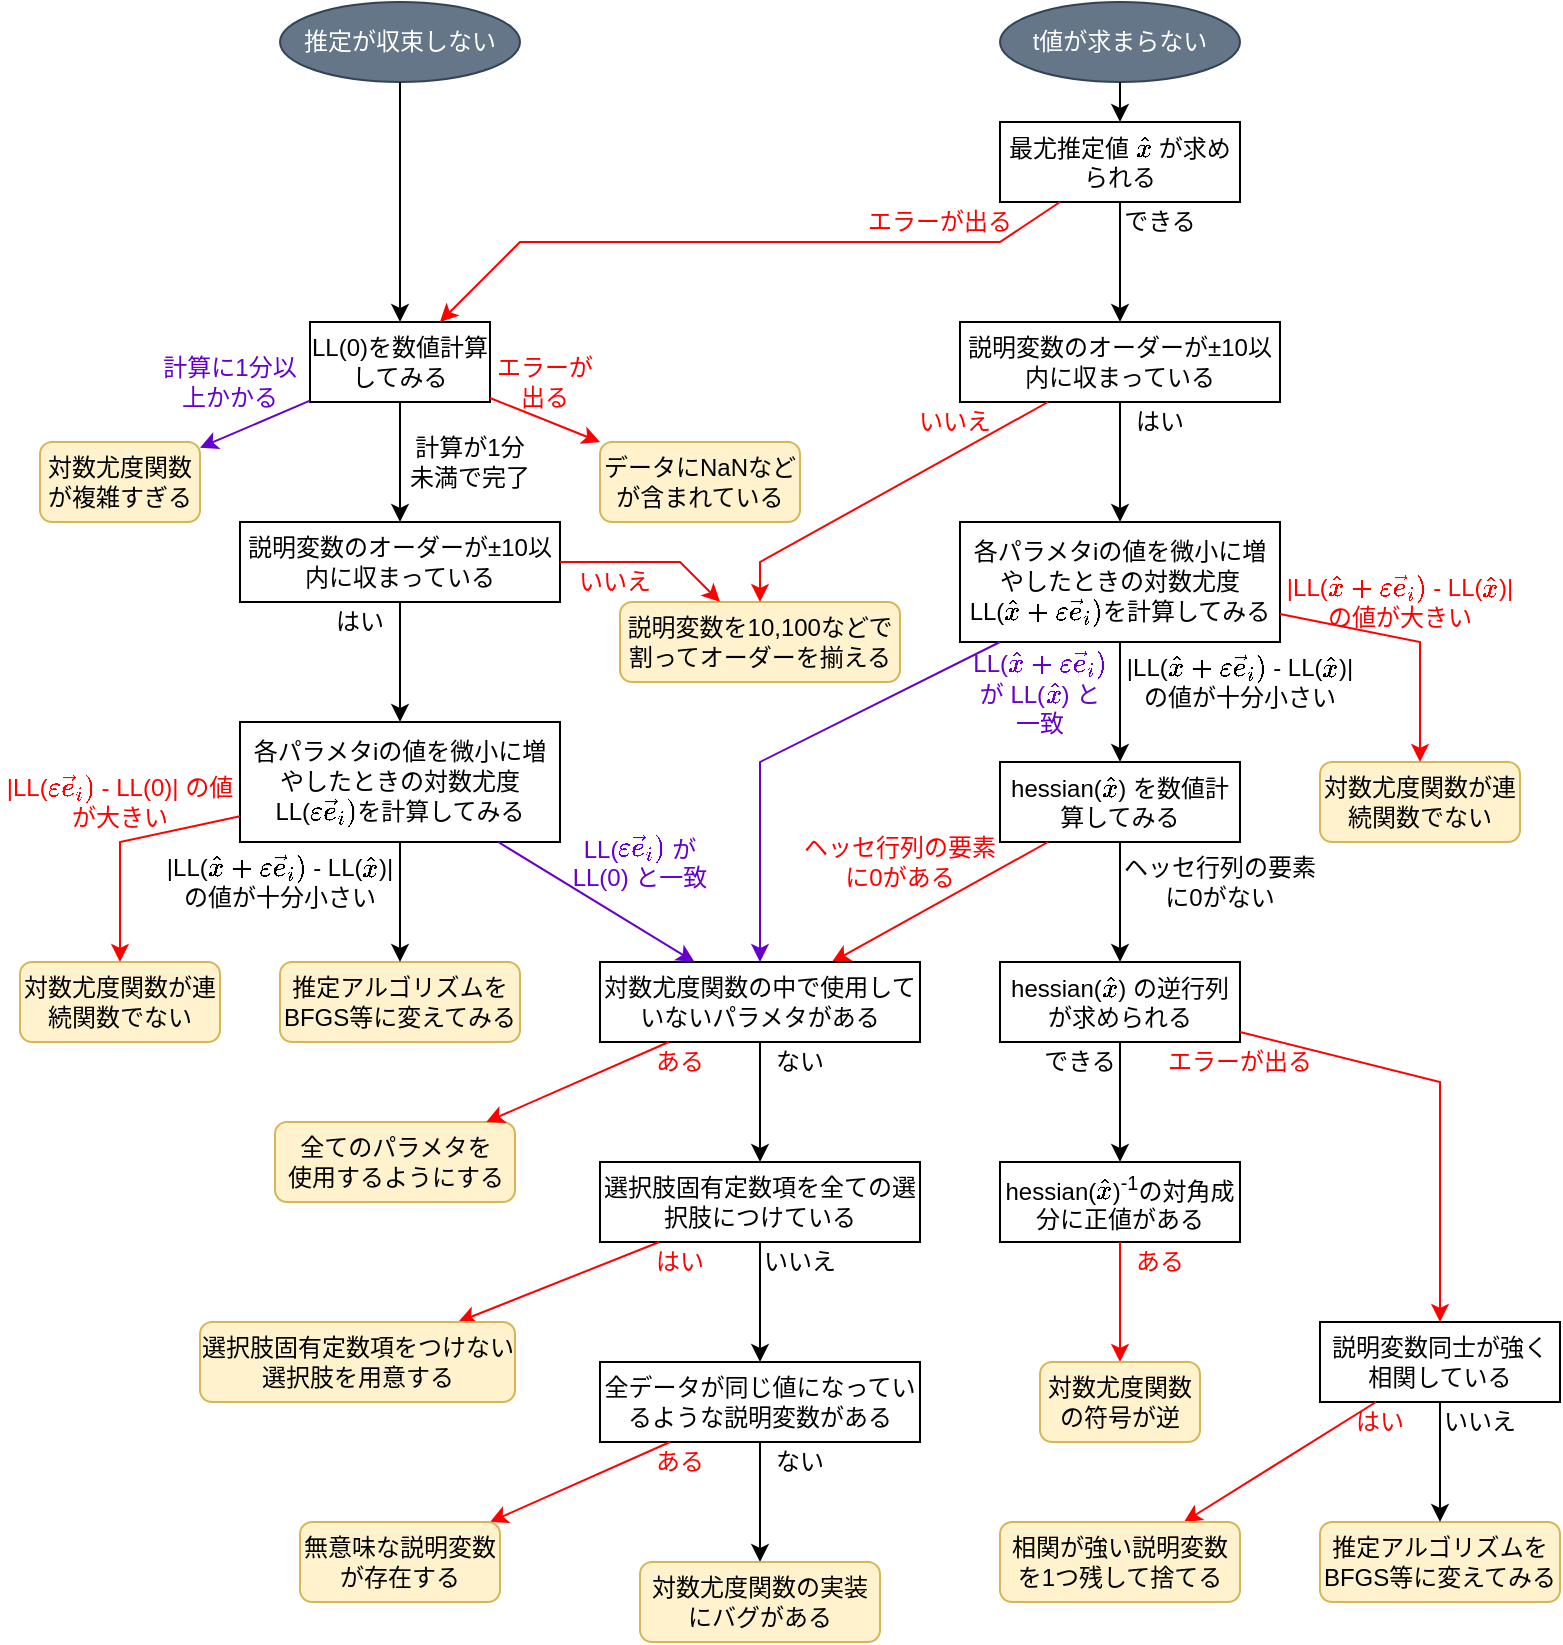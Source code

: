 <mxfile version="24.7.17">
  <diagram name="ページ1" id="csbX1CHgTbPyebrUw03X">
    <mxGraphModel dx="794" dy="511" grid="1" gridSize="10" guides="1" tooltips="1" connect="1" arrows="1" fold="1" page="1" pageScale="1" pageWidth="827" pageHeight="1169" math="1" shadow="0">
      <root>
        <mxCell id="0" />
        <mxCell id="1" parent="0" />
        <mxCell id="wFH1GYGM8m3KtPtm4ay0-4" value="推定が収束しない" style="ellipse;whiteSpace=wrap;html=1;fillColor=#647687;strokeColor=#314354;fontColor=#ffffff;" parent="1" vertex="1">
          <mxGeometry x="160" y="40" width="120" height="40" as="geometry" />
        </mxCell>
        <mxCell id="wFH1GYGM8m3KtPtm4ay0-5" value="t値が求まらない" style="ellipse;whiteSpace=wrap;html=1;fillColor=#647687;strokeColor=#314354;fontColor=#ffffff;" parent="1" vertex="1">
          <mxGeometry x="520" y="40" width="120" height="40" as="geometry" />
        </mxCell>
        <mxCell id="wFH1GYGM8m3KtPtm4ay0-6" value="" style="endArrow=classic;html=1;rounded=0;" parent="1" source="wFH1GYGM8m3KtPtm4ay0-4" target="wFH1GYGM8m3KtPtm4ay0-7" edge="1">
          <mxGeometry width="50" height="50" relative="1" as="geometry">
            <mxPoint x="300" y="250" as="sourcePoint" />
            <mxPoint x="220" y="120" as="targetPoint" />
          </mxGeometry>
        </mxCell>
        <mxCell id="wFH1GYGM8m3KtPtm4ay0-7" value="LL(0)を数値計算してみる" style="rounded=0;whiteSpace=wrap;html=1;" parent="1" vertex="1">
          <mxGeometry x="175" y="200" width="90" height="40" as="geometry" />
        </mxCell>
        <mxCell id="wFH1GYGM8m3KtPtm4ay0-8" value="" style="endArrow=classic;html=1;rounded=0;strokeColor=#6600CC;" parent="1" source="wFH1GYGM8m3KtPtm4ay0-7" target="wFH1GYGM8m3KtPtm4ay0-10" edge="1">
          <mxGeometry width="50" height="50" relative="1" as="geometry">
            <mxPoint x="230" y="250" as="sourcePoint" />
            <mxPoint x="360" y="300" as="targetPoint" />
          </mxGeometry>
        </mxCell>
        <mxCell id="wFH1GYGM8m3KtPtm4ay0-9" value="計算に1分以上かかる" style="text;html=1;align=center;verticalAlign=middle;whiteSpace=wrap;rounded=0;fontColor=#6600CC;" parent="1" vertex="1">
          <mxGeometry x="95" y="210" width="80" height="40" as="geometry" />
        </mxCell>
        <mxCell id="wFH1GYGM8m3KtPtm4ay0-10" value="対数尤度関数が複雑すぎる" style="rounded=1;whiteSpace=wrap;html=1;fillColor=#fff2cc;strokeColor=#d6b656;" parent="1" vertex="1">
          <mxGeometry x="40" y="260" width="80" height="40" as="geometry" />
        </mxCell>
        <mxCell id="wFH1GYGM8m3KtPtm4ay0-13" value="" style="endArrow=classic;html=1;rounded=0;" parent="1" source="wFH1GYGM8m3KtPtm4ay0-7" target="u9qrVU421LaHeVuqptxm-9" edge="1">
          <mxGeometry width="50" height="50" relative="1" as="geometry">
            <mxPoint x="230" y="270" as="sourcePoint" />
            <mxPoint x="220" y="300" as="targetPoint" />
          </mxGeometry>
        </mxCell>
        <mxCell id="wFH1GYGM8m3KtPtm4ay0-14" value="計算が1分&lt;div&gt;未満で完了&lt;/div&gt;" style="text;html=1;align=center;verticalAlign=middle;whiteSpace=wrap;rounded=0;" parent="1" vertex="1">
          <mxGeometry x="220" y="250" width="70" height="40" as="geometry" />
        </mxCell>
        <mxCell id="wFH1GYGM8m3KtPtm4ay0-15" value="推定アルゴリズムをBFGS等に変えてみる" style="rounded=1;whiteSpace=wrap;html=1;fillColor=#fff2cc;strokeColor=#d6b656;" parent="1" vertex="1">
          <mxGeometry x="160" y="520" width="120" height="40" as="geometry" />
        </mxCell>
        <mxCell id="wFH1GYGM8m3KtPtm4ay0-16" value="最尤推定値 \(\hat x\) が求められる&lt;div&gt;&lt;/div&gt;" style="rounded=0;whiteSpace=wrap;html=1;" parent="1" vertex="1">
          <mxGeometry x="520" y="100" width="120" height="40" as="geometry" />
        </mxCell>
        <mxCell id="wFH1GYGM8m3KtPtm4ay0-17" value="" style="endArrow=classic;html=1;rounded=0;" parent="1" source="wFH1GYGM8m3KtPtm4ay0-5" target="wFH1GYGM8m3KtPtm4ay0-16" edge="1">
          <mxGeometry width="50" height="50" relative="1" as="geometry">
            <mxPoint x="230" y="90" as="sourcePoint" />
            <mxPoint x="230" y="130" as="targetPoint" />
          </mxGeometry>
        </mxCell>
        <mxCell id="wFH1GYGM8m3KtPtm4ay0-19" value="エラーが出る" style="text;html=1;align=center;verticalAlign=middle;whiteSpace=wrap;rounded=0;fontColor=#FF0000;" parent="1" vertex="1">
          <mxGeometry x="440" y="140" width="100" height="20" as="geometry" />
        </mxCell>
        <mxCell id="wFH1GYGM8m3KtPtm4ay0-20" value="できる" style="text;html=1;align=center;verticalAlign=middle;whiteSpace=wrap;rounded=0;" parent="1" vertex="1">
          <mxGeometry x="580" y="140" width="40" height="20" as="geometry" />
        </mxCell>
        <mxCell id="wFH1GYGM8m3KtPtm4ay0-21" value="" style="endArrow=classic;html=1;rounded=0;" parent="1" source="wFH1GYGM8m3KtPtm4ay0-16" target="u9qrVU421LaHeVuqptxm-12" edge="1">
          <mxGeometry width="50" height="50" relative="1" as="geometry">
            <mxPoint x="230" y="170" as="sourcePoint" />
            <mxPoint x="660" y="210" as="targetPoint" />
          </mxGeometry>
        </mxCell>
        <mxCell id="wFH1GYGM8m3KtPtm4ay0-22" value="hessian(\(\hat x\)) を数値計算してみる" style="rounded=0;whiteSpace=wrap;html=1;" parent="1" vertex="1">
          <mxGeometry x="520" y="420" width="120" height="40" as="geometry" />
        </mxCell>
        <mxCell id="wFH1GYGM8m3KtPtm4ay0-23" value="ヘッセ行列の要素に0がある" style="text;html=1;align=center;verticalAlign=middle;whiteSpace=wrap;rounded=0;fontColor=#FF0000;" parent="1" vertex="1">
          <mxGeometry x="420" y="450" width="100" height="40" as="geometry" />
        </mxCell>
        <mxCell id="wFH1GYGM8m3KtPtm4ay0-24" value="" style="endArrow=classic;html=1;rounded=0;strokeColor=#FF0000;" parent="1" source="wFH1GYGM8m3KtPtm4ay0-22" target="wFH1GYGM8m3KtPtm4ay0-47" edge="1">
          <mxGeometry width="50" height="50" relative="1" as="geometry">
            <mxPoint x="390" y="500" as="sourcePoint" />
            <mxPoint x="400" y="480" as="targetPoint" />
          </mxGeometry>
        </mxCell>
        <mxCell id="wFH1GYGM8m3KtPtm4ay0-27" value="ヘッセ行列の要素に&lt;span style=&quot;background-color: initial;&quot;&gt;0がない&lt;/span&gt;" style="text;html=1;align=center;verticalAlign=middle;whiteSpace=wrap;rounded=0;" parent="1" vertex="1">
          <mxGeometry x="580" y="460" width="100" height="40" as="geometry" />
        </mxCell>
        <mxCell id="wFH1GYGM8m3KtPtm4ay0-29" value="hessian(\(\hat x\))&lt;sup&gt;-1&lt;/sup&gt;の対角成分に正値がある" style="rounded=0;whiteSpace=wrap;html=1;" parent="1" vertex="1">
          <mxGeometry x="520" y="620" width="120" height="40" as="geometry" />
        </mxCell>
        <mxCell id="wFH1GYGM8m3KtPtm4ay0-30" value="" style="endArrow=classic;html=1;rounded=0;" parent="1" source="wFH1GYGM8m3KtPtm4ay0-22" target="wFH1GYGM8m3KtPtm4ay0-39" edge="1">
          <mxGeometry width="50" height="50" relative="1" as="geometry">
            <mxPoint x="430" y="470" as="sourcePoint" />
            <mxPoint x="430" y="510" as="targetPoint" />
          </mxGeometry>
        </mxCell>
        <mxCell id="wFH1GYGM8m3KtPtm4ay0-31" value="ある" style="text;html=1;align=center;verticalAlign=middle;whiteSpace=wrap;rounded=0;fontColor=#FF0000;" parent="1" vertex="1">
          <mxGeometry x="580" y="660" width="40" height="20" as="geometry" />
        </mxCell>
        <mxCell id="wFH1GYGM8m3KtPtm4ay0-33" value="" style="endArrow=classic;html=1;rounded=0;strokeColor=#FF0000;" parent="1" source="wFH1GYGM8m3KtPtm4ay0-29" target="wFH1GYGM8m3KtPtm4ay0-35" edge="1">
          <mxGeometry width="50" height="50" relative="1" as="geometry">
            <mxPoint x="370" y="590" as="sourcePoint" />
            <mxPoint x="540" y="620" as="targetPoint" />
          </mxGeometry>
        </mxCell>
        <mxCell id="wFH1GYGM8m3KtPtm4ay0-35" value="対数尤度関数の符号が逆" style="rounded=1;whiteSpace=wrap;html=1;fillColor=#fff2cc;strokeColor=#d6b656;" parent="1" vertex="1">
          <mxGeometry x="540" y="720" width="80" height="40" as="geometry" />
        </mxCell>
        <mxCell id="wFH1GYGM8m3KtPtm4ay0-39" value="hessian(\(\hat x\)) の逆行列が求められる" style="rounded=0;whiteSpace=wrap;html=1;" parent="1" vertex="1">
          <mxGeometry x="520" y="520" width="120" height="40" as="geometry" />
        </mxCell>
        <mxCell id="wFH1GYGM8m3KtPtm4ay0-40" value="" style="endArrow=classic;html=1;rounded=0;" parent="1" source="wFH1GYGM8m3KtPtm4ay0-39" target="wFH1GYGM8m3KtPtm4ay0-29" edge="1">
          <mxGeometry width="50" height="50" relative="1" as="geometry">
            <mxPoint x="430" y="550" as="sourcePoint" />
            <mxPoint x="530" y="550" as="targetPoint" />
          </mxGeometry>
        </mxCell>
        <mxCell id="wFH1GYGM8m3KtPtm4ay0-41" value="できる" style="text;html=1;align=center;verticalAlign=middle;whiteSpace=wrap;rounded=0;" parent="1" vertex="1">
          <mxGeometry x="540" y="560" width="40" height="20" as="geometry" />
        </mxCell>
        <mxCell id="wFH1GYGM8m3KtPtm4ay0-44" value="" style="endArrow=classic;html=1;rounded=0;strokeColor=#FF0000;" parent="1" source="wFH1GYGM8m3KtPtm4ay0-39" target="A0bKrF_H1_ddprq1EIHs-3" edge="1">
          <mxGeometry width="50" height="50" relative="1" as="geometry">
            <mxPoint x="650" y="480" as="sourcePoint" />
            <mxPoint x="673.333" y="580" as="targetPoint" />
            <Array as="points">
              <mxPoint x="740" y="580" />
            </Array>
          </mxGeometry>
        </mxCell>
        <mxCell id="wFH1GYGM8m3KtPtm4ay0-45" value="エラーが出る" style="text;html=1;align=center;verticalAlign=middle;whiteSpace=wrap;rounded=0;fontColor=#FF0000;" parent="1" vertex="1">
          <mxGeometry x="600" y="560" width="80" height="20" as="geometry" />
        </mxCell>
        <mxCell id="wFH1GYGM8m3KtPtm4ay0-47" value="対数尤度関数の中で使用していないパラメタがある" style="rounded=0;whiteSpace=wrap;html=1;" parent="1" vertex="1">
          <mxGeometry x="320" y="520" width="160" height="40" as="geometry" />
        </mxCell>
        <mxCell id="wFH1GYGM8m3KtPtm4ay0-49" value="ある" style="text;html=1;align=center;verticalAlign=middle;whiteSpace=wrap;rounded=0;fontColor=#FF0000;" parent="1" vertex="1">
          <mxGeometry x="340" y="560" width="40" height="20" as="geometry" />
        </mxCell>
        <mxCell id="wFH1GYGM8m3KtPtm4ay0-50" value="ない" style="text;html=1;align=center;verticalAlign=middle;whiteSpace=wrap;rounded=0;" parent="1" vertex="1">
          <mxGeometry x="400" y="560" width="40" height="20" as="geometry" />
        </mxCell>
        <mxCell id="wFH1GYGM8m3KtPtm4ay0-51" value="全てのパラメタを&lt;div&gt;使用するようにする&lt;/div&gt;" style="rounded=1;whiteSpace=wrap;html=1;fillColor=#fff2cc;strokeColor=#d6b656;" parent="1" vertex="1">
          <mxGeometry x="157.5" y="600" width="120" height="40" as="geometry" />
        </mxCell>
        <mxCell id="wFH1GYGM8m3KtPtm4ay0-52" value="" style="endArrow=classic;html=1;rounded=0;strokeColor=#FF0000;" parent="1" source="wFH1GYGM8m3KtPtm4ay0-47" target="wFH1GYGM8m3KtPtm4ay0-51" edge="1">
          <mxGeometry width="50" height="50" relative="1" as="geometry">
            <mxPoint x="365.714" y="580" as="sourcePoint" />
            <mxPoint x="300" y="540" as="targetPoint" />
          </mxGeometry>
        </mxCell>
        <mxCell id="wFH1GYGM8m3KtPtm4ay0-53" value="" style="endArrow=classic;html=1;rounded=0;" parent="1" source="wFH1GYGM8m3KtPtm4ay0-47" target="u9qrVU421LaHeVuqptxm-1" edge="1">
          <mxGeometry width="50" height="50" relative="1" as="geometry">
            <mxPoint x="430" y="580" as="sourcePoint" />
            <mxPoint x="410" y="600" as="targetPoint" />
          </mxGeometry>
        </mxCell>
        <mxCell id="wFH1GYGM8m3KtPtm4ay0-55" value="全データが同じ値になっているような説明変数がある" style="rounded=0;whiteSpace=wrap;html=1;" parent="1" vertex="1">
          <mxGeometry x="320" y="720" width="160" height="40" as="geometry" />
        </mxCell>
        <mxCell id="wFH1GYGM8m3KtPtm4ay0-56" value="データにNaNなどが含まれている" style="rounded=1;whiteSpace=wrap;html=1;fillColor=#fff2cc;strokeColor=#d6b656;" parent="1" vertex="1">
          <mxGeometry x="320" y="260" width="100" height="40" as="geometry" />
        </mxCell>
        <mxCell id="wFH1GYGM8m3KtPtm4ay0-58" value="" style="endArrow=classic;html=1;rounded=0;strokeColor=#FF0000;" parent="1" source="wFH1GYGM8m3KtPtm4ay0-7" target="wFH1GYGM8m3KtPtm4ay0-56" edge="1">
          <mxGeometry width="50" height="50" relative="1" as="geometry">
            <mxPoint x="250" y="330" as="sourcePoint" />
            <mxPoint x="290" y="370" as="targetPoint" />
          </mxGeometry>
        </mxCell>
        <mxCell id="wFH1GYGM8m3KtPtm4ay0-59" value="エラーが出る" style="text;html=1;align=center;verticalAlign=middle;whiteSpace=wrap;rounded=0;fontColor=#FF0000;" parent="1" vertex="1">
          <mxGeometry x="265" y="210" width="55" height="40" as="geometry" />
        </mxCell>
        <mxCell id="wFH1GYGM8m3KtPtm4ay0-61" value="" style="endArrow=classic;html=1;rounded=0;strokeColor=#FF0000;" parent="1" source="wFH1GYGM8m3KtPtm4ay0-16" target="wFH1GYGM8m3KtPtm4ay0-7" edge="1">
          <mxGeometry width="50" height="50" relative="1" as="geometry">
            <mxPoint x="300" y="350" as="sourcePoint" />
            <mxPoint x="170" y="200" as="targetPoint" />
            <Array as="points">
              <mxPoint x="520" y="160" />
              <mxPoint x="280" y="160" />
            </Array>
          </mxGeometry>
        </mxCell>
        <mxCell id="wFH1GYGM8m3KtPtm4ay0-62" value="" style="endArrow=classic;html=1;rounded=0;strokeColor=#FF0000;" parent="1" source="wFH1GYGM8m3KtPtm4ay0-55" target="EiS7PpM1qMPfqrUUcOb0-3" edge="1">
          <mxGeometry width="50" height="50" relative="1" as="geometry">
            <mxPoint x="414" y="610" as="sourcePoint" />
            <mxPoint x="190" y="810" as="targetPoint" />
          </mxGeometry>
        </mxCell>
        <mxCell id="wFH1GYGM8m3KtPtm4ay0-63" value="ある" style="text;html=1;align=center;verticalAlign=middle;whiteSpace=wrap;rounded=0;fontColor=#FF0000;" parent="1" vertex="1">
          <mxGeometry x="340" y="760" width="40" height="20" as="geometry" />
        </mxCell>
        <mxCell id="wFH1GYGM8m3KtPtm4ay0-64" value="ない" style="text;html=1;align=center;verticalAlign=middle;whiteSpace=wrap;rounded=0;" parent="1" vertex="1">
          <mxGeometry x="400" y="760" width="40" height="20" as="geometry" />
        </mxCell>
        <mxCell id="wFH1GYGM8m3KtPtm4ay0-65" value="" style="endArrow=classic;html=1;rounded=0;" parent="1" source="wFH1GYGM8m3KtPtm4ay0-55" target="wFH1GYGM8m3KtPtm4ay0-66" edge="1">
          <mxGeometry width="50" height="50" relative="1" as="geometry">
            <mxPoint x="434" y="690" as="sourcePoint" />
            <mxPoint x="480" y="820" as="targetPoint" />
          </mxGeometry>
        </mxCell>
        <mxCell id="wFH1GYGM8m3KtPtm4ay0-66" value="対数尤度関数の実装にバグがある" style="rounded=1;whiteSpace=wrap;html=1;fillColor=#fff2cc;strokeColor=#d6b656;" parent="1" vertex="1">
          <mxGeometry x="340" y="820" width="120" height="40" as="geometry" />
        </mxCell>
        <mxCell id="EiS7PpM1qMPfqrUUcOb0-1" value="各パラメタiの値を微小に増やしたときの対数尤度&lt;div&gt;LL(\(\hat x + \varepsilon \vec{e}_i)\)を計算してみる&lt;/div&gt;" style="rounded=0;whiteSpace=wrap;html=1;" parent="1" vertex="1">
          <mxGeometry x="500" y="300" width="160" height="60" as="geometry" />
        </mxCell>
        <mxCell id="EiS7PpM1qMPfqrUUcOb0-2" value="" style="endArrow=classic;html=1;rounded=0;" parent="1" source="EiS7PpM1qMPfqrUUcOb0-1" target="wFH1GYGM8m3KtPtm4ay0-22" edge="1">
          <mxGeometry width="50" height="50" relative="1" as="geometry">
            <mxPoint x="570" y="370" as="sourcePoint" />
            <mxPoint x="390" y="312" as="targetPoint" />
          </mxGeometry>
        </mxCell>
        <mxCell id="EiS7PpM1qMPfqrUUcOb0-3" value="無意味な説明変数が存在する" style="rounded=1;whiteSpace=wrap;html=1;fillColor=#fff2cc;strokeColor=#d6b656;" parent="1" vertex="1">
          <mxGeometry x="170" y="800" width="100" height="40" as="geometry" />
        </mxCell>
        <mxCell id="EiS7PpM1qMPfqrUUcOb0-4" value="|LL(\(\hat x + \varepsilon \vec{e}_i)\) - LL(\(\hat x\))| の値が十分小さい" style="text;html=1;align=center;verticalAlign=middle;whiteSpace=wrap;rounded=0;" parent="1" vertex="1">
          <mxGeometry x="580" y="360" width="120" height="40" as="geometry" />
        </mxCell>
        <mxCell id="EiS7PpM1qMPfqrUUcOb0-6" value="" style="endArrow=classic;html=1;rounded=0;strokeColor=#6600CC;" parent="1" source="EiS7PpM1qMPfqrUUcOb0-1" target="wFH1GYGM8m3KtPtm4ay0-47" edge="1">
          <mxGeometry width="50" height="50" relative="1" as="geometry">
            <mxPoint x="390" y="450" as="sourcePoint" />
            <mxPoint x="440" y="400" as="targetPoint" />
            <Array as="points">
              <mxPoint x="400" y="420" />
            </Array>
          </mxGeometry>
        </mxCell>
        <mxCell id="EiS7PpM1qMPfqrUUcOb0-8" value="|LL(\(\hat x + \varepsilon \vec{e}_i)\) - LL(\(\hat x\))| の値が大きい" style="text;html=1;align=center;verticalAlign=middle;whiteSpace=wrap;rounded=0;fontColor=#FF0000;" parent="1" vertex="1">
          <mxGeometry x="660" y="320" width="120" height="40" as="geometry" />
        </mxCell>
        <mxCell id="EiS7PpM1qMPfqrUUcOb0-9" value="対数尤度関数が連続関数でない" style="rounded=1;whiteSpace=wrap;html=1;fillColor=#fff2cc;strokeColor=#d6b656;" parent="1" vertex="1">
          <mxGeometry x="680" y="420" width="100" height="40" as="geometry" />
        </mxCell>
        <mxCell id="EiS7PpM1qMPfqrUUcOb0-10" value="" style="endArrow=classic;html=1;rounded=0;strokeColor=#FF0000;" parent="1" source="EiS7PpM1qMPfqrUUcOb0-1" target="EiS7PpM1qMPfqrUUcOb0-9" edge="1">
          <mxGeometry width="50" height="50" relative="1" as="geometry">
            <mxPoint x="545" y="450" as="sourcePoint" />
            <mxPoint x="455" y="490" as="targetPoint" />
            <Array as="points">
              <mxPoint x="730" y="360" />
            </Array>
          </mxGeometry>
        </mxCell>
        <mxCell id="EiS7PpM1qMPfqrUUcOb0-12" value="各パラメタiの値を微小に増やしたときの対数尤度&lt;div&gt;LL(\(\varepsilon \vec{e}_i)\)を計算してみる&lt;/div&gt;" style="rounded=0;whiteSpace=wrap;html=1;" parent="1" vertex="1">
          <mxGeometry x="140" y="400" width="160" height="60" as="geometry" />
        </mxCell>
        <mxCell id="EiS7PpM1qMPfqrUUcOb0-14" value="|LL(\(\hat x + \varepsilon \vec{e}_i)\) - LL(\(\hat x\))| の値が十分小さい" style="text;html=1;align=center;verticalAlign=middle;whiteSpace=wrap;rounded=0;" parent="1" vertex="1">
          <mxGeometry x="100" y="460" width="120" height="40" as="geometry" />
        </mxCell>
        <mxCell id="EiS7PpM1qMPfqrUUcOb0-15" value="" style="endArrow=classic;html=1;rounded=0;" parent="1" source="EiS7PpM1qMPfqrUUcOb0-12" target="wFH1GYGM8m3KtPtm4ay0-15" edge="1">
          <mxGeometry width="50" height="50" relative="1" as="geometry">
            <mxPoint x="590" y="370" as="sourcePoint" />
            <mxPoint x="590" y="430" as="targetPoint" />
          </mxGeometry>
        </mxCell>
        <mxCell id="EiS7PpM1qMPfqrUUcOb0-16" value="|LL(\(\varepsilon \vec{e}_i)\) - LL(0)| の値が大きい" style="text;html=1;align=center;verticalAlign=middle;whiteSpace=wrap;rounded=0;fontColor=#FF0000;" parent="1" vertex="1">
          <mxGeometry x="20" y="420" width="120" height="40" as="geometry" />
        </mxCell>
        <mxCell id="EiS7PpM1qMPfqrUUcOb0-17" value="対数尤度関数が連続関数でない" style="rounded=1;whiteSpace=wrap;html=1;fillColor=#fff2cc;strokeColor=#d6b656;" parent="1" vertex="1">
          <mxGeometry x="30" y="520" width="100" height="40" as="geometry" />
        </mxCell>
        <mxCell id="EiS7PpM1qMPfqrUUcOb0-18" value="" style="endArrow=classic;html=1;rounded=0;strokeColor=#FF0000;" parent="1" source="EiS7PpM1qMPfqrUUcOb0-12" target="EiS7PpM1qMPfqrUUcOb0-17" edge="1">
          <mxGeometry width="50" height="50" relative="1" as="geometry">
            <mxPoint x="40" y="447" as="sourcePoint" />
            <mxPoint x="-165" y="590" as="targetPoint" />
            <Array as="points">
              <mxPoint x="80" y="460" />
            </Array>
          </mxGeometry>
        </mxCell>
        <mxCell id="EiS7PpM1qMPfqrUUcOb0-19" value="LL(\(\hat x + \varepsilon \vec{e}_i)\) が LL(\(\hat x\)) と&lt;div&gt;一致&lt;/div&gt;" style="text;html=1;align=center;verticalAlign=middle;whiteSpace=wrap;rounded=0;fontColor=#6600CC;" parent="1" vertex="1">
          <mxGeometry x="500" y="360" width="80" height="50" as="geometry" />
        </mxCell>
        <mxCell id="EiS7PpM1qMPfqrUUcOb0-20" value="&lt;span style=&quot;&quot;&gt;LL(\(\varepsilon \vec{e}_i)\) が LL(0) と一致&lt;/span&gt;" style="text;html=1;align=center;verticalAlign=middle;whiteSpace=wrap;rounded=0;fontColor=#6600CC;" parent="1" vertex="1">
          <mxGeometry x="300" y="450" width="80" height="40" as="geometry" />
        </mxCell>
        <mxCell id="EiS7PpM1qMPfqrUUcOb0-22" value="" style="endArrow=classic;html=1;rounded=0;strokeColor=#6600CC;" parent="1" source="EiS7PpM1qMPfqrUUcOb0-12" target="wFH1GYGM8m3KtPtm4ay0-47" edge="1">
          <mxGeometry width="50" height="50" relative="1" as="geometry">
            <mxPoint x="350" y="570" as="sourcePoint" />
            <mxPoint x="290" y="590" as="targetPoint" />
          </mxGeometry>
        </mxCell>
        <mxCell id="u9qrVU421LaHeVuqptxm-1" value="選択肢固有定数項を全ての選択肢につけている" style="rounded=0;whiteSpace=wrap;html=1;" parent="1" vertex="1">
          <mxGeometry x="320" y="620" width="160" height="40" as="geometry" />
        </mxCell>
        <mxCell id="u9qrVU421LaHeVuqptxm-2" value="" style="endArrow=classic;html=1;rounded=0;" parent="1" source="u9qrVU421LaHeVuqptxm-1" target="wFH1GYGM8m3KtPtm4ay0-55" edge="1">
          <mxGeometry width="50" height="50" relative="1" as="geometry">
            <mxPoint x="410" y="570" as="sourcePoint" />
            <mxPoint x="410" y="630" as="targetPoint" />
          </mxGeometry>
        </mxCell>
        <mxCell id="u9qrVU421LaHeVuqptxm-3" value="いいえ" style="text;html=1;align=center;verticalAlign=middle;whiteSpace=wrap;rounded=0;" parent="1" vertex="1">
          <mxGeometry x="400" y="660" width="40" height="20" as="geometry" />
        </mxCell>
        <mxCell id="u9qrVU421LaHeVuqptxm-4" value="はい" style="text;html=1;align=center;verticalAlign=middle;whiteSpace=wrap;rounded=0;fontColor=#FF0000;" parent="1" vertex="1">
          <mxGeometry x="340" y="660" width="40" height="20" as="geometry" />
        </mxCell>
        <mxCell id="u9qrVU421LaHeVuqptxm-6" value="" style="endArrow=classic;html=1;rounded=0;strokeColor=#FF0000;" parent="1" source="u9qrVU421LaHeVuqptxm-1" target="u9qrVU421LaHeVuqptxm-7" edge="1">
          <mxGeometry width="50" height="50" relative="1" as="geometry">
            <mxPoint x="352.5" y="660" as="sourcePoint" />
            <mxPoint x="187.5" y="710" as="targetPoint" />
          </mxGeometry>
        </mxCell>
        <mxCell id="u9qrVU421LaHeVuqptxm-7" value="選択肢固有定数項をつけない選択肢を用意する" style="rounded=1;whiteSpace=wrap;html=1;fillColor=#fff2cc;strokeColor=#d6b656;" parent="1" vertex="1">
          <mxGeometry x="120" y="700" width="157.5" height="40" as="geometry" />
        </mxCell>
        <mxCell id="u9qrVU421LaHeVuqptxm-9" value="説明変数のオーダーが±10以内に収まっている" style="rounded=0;whiteSpace=wrap;html=1;" parent="1" vertex="1">
          <mxGeometry x="140" y="300" width="160" height="40" as="geometry" />
        </mxCell>
        <mxCell id="u9qrVU421LaHeVuqptxm-10" value="" style="endArrow=classic;html=1;rounded=0;" parent="1" source="u9qrVU421LaHeVuqptxm-9" target="EiS7PpM1qMPfqrUUcOb0-12" edge="1">
          <mxGeometry width="50" height="50" relative="1" as="geometry">
            <mxPoint x="230" y="90" as="sourcePoint" />
            <mxPoint x="230" y="210" as="targetPoint" />
          </mxGeometry>
        </mxCell>
        <mxCell id="u9qrVU421LaHeVuqptxm-11" value="はい" style="text;html=1;align=center;verticalAlign=middle;whiteSpace=wrap;rounded=0;" parent="1" vertex="1">
          <mxGeometry x="180" y="340" width="40" height="20" as="geometry" />
        </mxCell>
        <mxCell id="u9qrVU421LaHeVuqptxm-12" value="説明変数のオーダーが±10以内に収まっている" style="rounded=0;whiteSpace=wrap;html=1;" parent="1" vertex="1">
          <mxGeometry x="500" y="200" width="160" height="40" as="geometry" />
        </mxCell>
        <mxCell id="u9qrVU421LaHeVuqptxm-13" value="" style="endArrow=classic;html=1;rounded=0;" parent="1" source="u9qrVU421LaHeVuqptxm-12" target="EiS7PpM1qMPfqrUUcOb0-1" edge="1">
          <mxGeometry width="50" height="50" relative="1" as="geometry">
            <mxPoint x="590" y="150" as="sourcePoint" />
            <mxPoint x="590" y="210" as="targetPoint" />
          </mxGeometry>
        </mxCell>
        <mxCell id="u9qrVU421LaHeVuqptxm-14" value="説明変数を10,100などで割ってオーダーを揃える" style="rounded=1;whiteSpace=wrap;html=1;fillColor=#fff2cc;strokeColor=#d6b656;" parent="1" vertex="1">
          <mxGeometry x="330" y="340" width="140" height="40" as="geometry" />
        </mxCell>
        <mxCell id="u9qrVU421LaHeVuqptxm-15" value="" style="endArrow=classic;html=1;rounded=0;strokeColor=#FF0000;" parent="1" source="u9qrVU421LaHeVuqptxm-9" target="u9qrVU421LaHeVuqptxm-14" edge="1">
          <mxGeometry width="50" height="50" relative="1" as="geometry">
            <mxPoint x="275" y="248" as="sourcePoint" />
            <mxPoint x="330" y="270" as="targetPoint" />
            <Array as="points">
              <mxPoint x="360" y="320" />
            </Array>
          </mxGeometry>
        </mxCell>
        <mxCell id="u9qrVU421LaHeVuqptxm-16" value="いいえ" style="text;html=1;align=center;verticalAlign=middle;whiteSpace=wrap;rounded=0;fontColor=#FF0000;" parent="1" vertex="1">
          <mxGeometry x="300" y="320" width="55" height="20" as="geometry" />
        </mxCell>
        <mxCell id="u9qrVU421LaHeVuqptxm-17" value="はい" style="text;html=1;align=center;verticalAlign=middle;whiteSpace=wrap;rounded=0;" parent="1" vertex="1">
          <mxGeometry x="580" y="240" width="40" height="20" as="geometry" />
        </mxCell>
        <mxCell id="u9qrVU421LaHeVuqptxm-20" value="" style="endArrow=classic;html=1;rounded=0;strokeColor=#FF0000;" parent="1" source="u9qrVU421LaHeVuqptxm-12" target="u9qrVU421LaHeVuqptxm-14" edge="1">
          <mxGeometry width="50" height="50" relative="1" as="geometry">
            <mxPoint x="554" y="470" as="sourcePoint" />
            <mxPoint x="446" y="530" as="targetPoint" />
            <Array as="points">
              <mxPoint x="400" y="320" />
            </Array>
          </mxGeometry>
        </mxCell>
        <mxCell id="u9qrVU421LaHeVuqptxm-21" value="いいえ" style="text;html=1;align=center;verticalAlign=middle;whiteSpace=wrap;rounded=0;fontColor=#FF0000;" parent="1" vertex="1">
          <mxGeometry x="470" y="240" width="55" height="20" as="geometry" />
        </mxCell>
        <mxCell id="A0bKrF_H1_ddprq1EIHs-1" value="推定アルゴリズムをBFGS等に変えてみる" style="rounded=1;whiteSpace=wrap;html=1;fillColor=#fff2cc;strokeColor=#d6b656;" vertex="1" parent="1">
          <mxGeometry x="680" y="800" width="120" height="40" as="geometry" />
        </mxCell>
        <mxCell id="A0bKrF_H1_ddprq1EIHs-3" value="説明変数同士が強く相関している" style="rounded=0;whiteSpace=wrap;html=1;" vertex="1" parent="1">
          <mxGeometry x="680" y="700" width="120" height="40" as="geometry" />
        </mxCell>
        <mxCell id="A0bKrF_H1_ddprq1EIHs-4" value="" style="endArrow=classic;html=1;rounded=0;" edge="1" parent="1" source="A0bKrF_H1_ddprq1EIHs-3" target="A0bKrF_H1_ddprq1EIHs-1">
          <mxGeometry width="50" height="50" relative="1" as="geometry">
            <mxPoint x="590" y="570" as="sourcePoint" />
            <mxPoint x="590" y="630" as="targetPoint" />
          </mxGeometry>
        </mxCell>
        <mxCell id="A0bKrF_H1_ddprq1EIHs-5" value="いいえ" style="text;html=1;align=center;verticalAlign=middle;whiteSpace=wrap;rounded=0;" vertex="1" parent="1">
          <mxGeometry x="740" y="740" width="40" height="20" as="geometry" />
        </mxCell>
        <mxCell id="A0bKrF_H1_ddprq1EIHs-6" value="" style="endArrow=classic;html=1;rounded=0;strokeColor=#FF0000;" edge="1" parent="1" source="A0bKrF_H1_ddprq1EIHs-3" target="A0bKrF_H1_ddprq1EIHs-8">
          <mxGeometry width="50" height="50" relative="1" as="geometry">
            <mxPoint x="622" y="650" as="sourcePoint" />
            <mxPoint x="600" y="880" as="targetPoint" />
          </mxGeometry>
        </mxCell>
        <mxCell id="A0bKrF_H1_ddprq1EIHs-7" value="はい" style="text;html=1;align=center;verticalAlign=middle;whiteSpace=wrap;rounded=0;fontColor=#FF0000;" vertex="1" parent="1">
          <mxGeometry x="690" y="740" width="40" height="20" as="geometry" />
        </mxCell>
        <mxCell id="A0bKrF_H1_ddprq1EIHs-8" value="相関が強い説明変数を1つ残して捨てる" style="rounded=1;whiteSpace=wrap;html=1;fillColor=#fff2cc;strokeColor=#d6b656;" vertex="1" parent="1">
          <mxGeometry x="520" y="800" width="120" height="40" as="geometry" />
        </mxCell>
        <mxCell id="A0bKrF_H1_ddprq1EIHs-9" style="edgeStyle=orthogonalEdgeStyle;rounded=0;orthogonalLoop=1;jettySize=auto;html=1;exitX=0.5;exitY=1;exitDx=0;exitDy=0;" edge="1" parent="1" source="wFH1GYGM8m3KtPtm4ay0-45" target="wFH1GYGM8m3KtPtm4ay0-45">
          <mxGeometry relative="1" as="geometry" />
        </mxCell>
      </root>
    </mxGraphModel>
  </diagram>
</mxfile>
